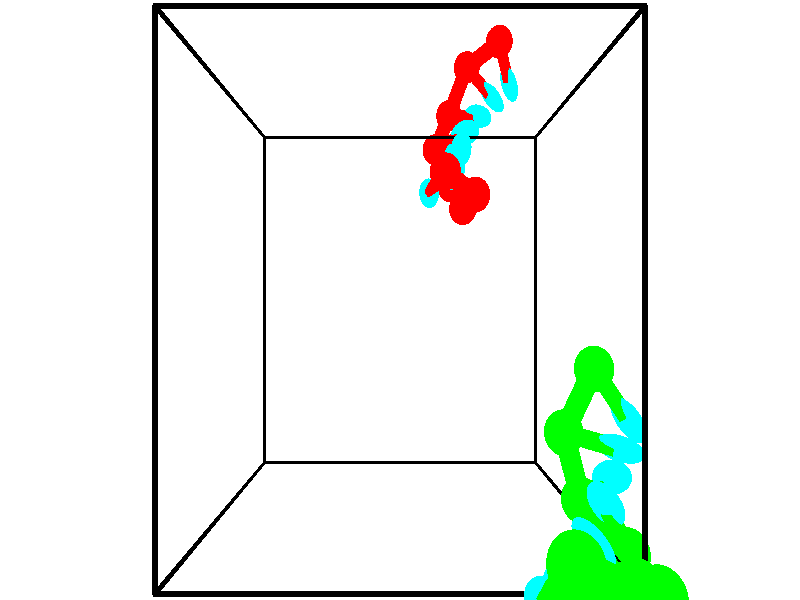 // switches for output
#declare DRAW_BASES = 1; // possible values are 0, 1; only relevant for DNA ribbons
#declare DRAW_BASES_TYPE = 3; // possible values are 1, 2, 3; only relevant for DNA ribbons
#declare DRAW_FOG = 0; // set to 1 to enable fog

#include "colors.inc"

#include "transforms.inc"
background { rgb <1, 1, 1>}

#default {
   normal{
       ripples 0.25
       frequency 0.20
       turbulence 0.2
       lambda 5
   }
	finish {
		phong 0.1
		phong_size 40.
	}
}

// original window dimensions: 1024x640


// camera settings

camera {
	sky <-0, 1, 0>
	up <-0, 1, 0>
	right 1.6 * <1, 0, 0>
	location <2.5, 2.5, 11.1562>
	look_at <2.5, 2.5, 2.5>
	direction <0, 0, -8.6562>
	angle 67.0682
}


# declare cpy_camera_pos = <2.5, 2.5, 11.1562>;
# if (DRAW_FOG = 1)
fog {
	fog_type 2
	up vnormalize(cpy_camera_pos)
	color rgbt<1,1,1,0.3>
	distance 1e-5
	fog_alt 3e-3
	fog_offset 4
}
# end


// LIGHTS

# declare lum = 6;
global_settings {
	ambient_light rgb lum * <0.05, 0.05, 0.05>
	max_trace_level 15
}# declare cpy_direct_light_amount = 0.25;
light_source
{	1000 * <-1, -1, 1>,
	rgb lum * cpy_direct_light_amount
	parallel
}

light_source
{	1000 * <1, 1, -1>,
	rgb lum * cpy_direct_light_amount
	parallel
}

// strand 0

// nucleotide -1

// particle -1
sphere {
	<3.228760, 4.225368, 1.435915> 0.250000
	pigment { color rgbt <1,0,0,0> }
	no_shadow
}
cylinder {
	<3.095491, 4.109810, 1.076908>,  <3.015530, 4.040475, 0.861504>, 0.100000
	pigment { color rgbt <1,0,0,0> }
	no_shadow
}
cylinder {
	<3.095491, 4.109810, 1.076908>,  <3.228760, 4.225368, 1.435915>, 0.100000
	pigment { color rgbt <1,0,0,0> }
	no_shadow
}

// particle -1
sphere {
	<3.095491, 4.109810, 1.076908> 0.100000
	pigment { color rgbt <1,0,0,0> }
	no_shadow
}
sphere {
	0, 1
	scale<0.080000,0.200000,0.300000>
	matrix <0.772362, 0.462348, -0.435535,
		0.540789, -0.838316, 0.069092,
		-0.333171, -0.288897, -0.897516,
		2.995540, 4.023141, 0.807653>
	pigment { color rgbt <0,1,1,0> }
	no_shadow
}
cylinder {
	<3.771925, 3.982021, 0.953340>,  <3.228760, 4.225368, 1.435915>, 0.130000
	pigment { color rgbt <1,0,0,0> }
	no_shadow
}

// nucleotide -1

// particle -1
sphere {
	<3.771925, 3.982021, 0.953340> 0.250000
	pigment { color rgbt <1,0,0,0> }
	no_shadow
}
cylinder {
	<3.479753, 4.169157, 0.754303>,  <3.304451, 4.281439, 0.634881>, 0.100000
	pigment { color rgbt <1,0,0,0> }
	no_shadow
}
cylinder {
	<3.479753, 4.169157, 0.754303>,  <3.771925, 3.982021, 0.953340>, 0.100000
	pigment { color rgbt <1,0,0,0> }
	no_shadow
}

// particle -1
sphere {
	<3.479753, 4.169157, 0.754303> 0.100000
	pigment { color rgbt <1,0,0,0> }
	no_shadow
}
sphere {
	0, 1
	scale<0.080000,0.200000,0.300000>
	matrix <0.681974, 0.539289, -0.494043,
		0.037213, -0.700209, -0.712968,
		-0.730429, 0.467840, -0.497593,
		3.260625, 4.309509, 0.605025>
	pigment { color rgbt <0,1,1,0> }
	no_shadow
}
cylinder {
	<3.645984, 3.888944, 0.156305>,  <3.771925, 3.982021, 0.953340>, 0.130000
	pigment { color rgbt <1,0,0,0> }
	no_shadow
}

// nucleotide -1

// particle -1
sphere {
	<3.645984, 3.888944, 0.156305> 0.250000
	pigment { color rgbt <1,0,0,0> }
	no_shadow
}
cylinder {
	<3.548498, 4.256153, 0.281420>,  <3.490007, 4.476479, 0.356489>, 0.100000
	pigment { color rgbt <1,0,0,0> }
	no_shadow
}
cylinder {
	<3.548498, 4.256153, 0.281420>,  <3.645984, 3.888944, 0.156305>, 0.100000
	pigment { color rgbt <1,0,0,0> }
	no_shadow
}

// particle -1
sphere {
	<3.548498, 4.256153, 0.281420> 0.100000
	pigment { color rgbt <1,0,0,0> }
	no_shadow
}
sphere {
	0, 1
	scale<0.080000,0.200000,0.300000>
	matrix <0.611233, 0.395790, -0.685379,
		-0.752992, 0.024150, -0.657586,
		-0.243714, 0.918023, 0.312788,
		3.475384, 4.531560, 0.375256>
	pigment { color rgbt <0,1,1,0> }
	no_shadow
}
cylinder {
	<3.465395, 4.311382, -0.392959>,  <3.645984, 3.888944, 0.156305>, 0.130000
	pigment { color rgbt <1,0,0,0> }
	no_shadow
}

// nucleotide -1

// particle -1
sphere {
	<3.465395, 4.311382, -0.392959> 0.250000
	pigment { color rgbt <1,0,0,0> }
	no_shadow
}
cylinder {
	<3.551855, 4.587715, -0.116980>,  <3.603731, 4.753515, 0.048608>, 0.100000
	pigment { color rgbt <1,0,0,0> }
	no_shadow
}
cylinder {
	<3.551855, 4.587715, -0.116980>,  <3.465395, 4.311382, -0.392959>, 0.100000
	pigment { color rgbt <1,0,0,0> }
	no_shadow
}

// particle -1
sphere {
	<3.551855, 4.587715, -0.116980> 0.100000
	pigment { color rgbt <1,0,0,0> }
	no_shadow
}
sphere {
	0, 1
	scale<0.080000,0.200000,0.300000>
	matrix <0.539722, 0.504326, -0.674059,
		-0.813621, 0.518078, -0.263847,
		0.216150, 0.690833, 0.689949,
		3.616700, 4.794965, 0.090005>
	pigment { color rgbt <0,1,1,0> }
	no_shadow
}
cylinder {
	<3.189034, 4.929840, -0.567393>,  <3.465395, 4.311382, -0.392959>, 0.130000
	pigment { color rgbt <1,0,0,0> }
	no_shadow
}

// nucleotide -1

// particle -1
sphere {
	<3.189034, 4.929840, -0.567393> 0.250000
	pigment { color rgbt <1,0,0,0> }
	no_shadow
}
cylinder {
	<3.489809, 5.026976, -0.322243>,  <3.670274, 5.085257, -0.175152>, 0.100000
	pigment { color rgbt <1,0,0,0> }
	no_shadow
}
cylinder {
	<3.489809, 5.026976, -0.322243>,  <3.189034, 4.929840, -0.567393>, 0.100000
	pigment { color rgbt <1,0,0,0> }
	no_shadow
}

// particle -1
sphere {
	<3.489809, 5.026976, -0.322243> 0.100000
	pigment { color rgbt <1,0,0,0> }
	no_shadow
}
sphere {
	0, 1
	scale<0.080000,0.200000,0.300000>
	matrix <0.399816, 0.571194, -0.716857,
		-0.524153, 0.784070, 0.332412,
		0.751938, 0.242839, 0.612877,
		3.715390, 5.099827, -0.138380>
	pigment { color rgbt <0,1,1,0> }
	no_shadow
}
cylinder {
	<3.469705, 5.546390, -0.817945>,  <3.189034, 4.929840, -0.567393>, 0.130000
	pigment { color rgbt <1,0,0,0> }
	no_shadow
}

// nucleotide -1

// particle -1
sphere {
	<3.469705, 5.546390, -0.817945> 0.250000
	pigment { color rgbt <1,0,0,0> }
	no_shadow
}
cylinder {
	<3.764997, 5.475903, -0.557495>,  <3.942173, 5.433610, -0.401225>, 0.100000
	pigment { color rgbt <1,0,0,0> }
	no_shadow
}
cylinder {
	<3.764997, 5.475903, -0.557495>,  <3.469705, 5.546390, -0.817945>, 0.100000
	pigment { color rgbt <1,0,0,0> }
	no_shadow
}

// particle -1
sphere {
	<3.764997, 5.475903, -0.557495> 0.100000
	pigment { color rgbt <1,0,0,0> }
	no_shadow
}
sphere {
	0, 1
	scale<0.080000,0.200000,0.300000>
	matrix <0.594785, 0.625379, -0.505106,
		-0.318191, 0.760164, 0.566486,
		0.738231, -0.176218, 0.651124,
		3.986467, 5.423037, -0.362158>
	pigment { color rgbt <0,1,1,0> }
	no_shadow
}
cylinder {
	<3.793848, 6.258486, -0.555390>,  <3.469705, 5.546390, -0.817945>, 0.130000
	pigment { color rgbt <1,0,0,0> }
	no_shadow
}

// nucleotide -1

// particle -1
sphere {
	<3.793848, 6.258486, -0.555390> 0.250000
	pigment { color rgbt <1,0,0,0> }
	no_shadow
}
cylinder {
	<4.065758, 5.969345, -0.505766>,  <4.228904, 5.795860, -0.475992>, 0.100000
	pigment { color rgbt <1,0,0,0> }
	no_shadow
}
cylinder {
	<4.065758, 5.969345, -0.505766>,  <3.793848, 6.258486, -0.555390>, 0.100000
	pigment { color rgbt <1,0,0,0> }
	no_shadow
}

// particle -1
sphere {
	<4.065758, 5.969345, -0.505766> 0.100000
	pigment { color rgbt <1,0,0,0> }
	no_shadow
}
sphere {
	0, 1
	scale<0.080000,0.200000,0.300000>
	matrix <0.704162, 0.595950, -0.386003,
		0.205091, 0.349753, 0.914117,
		0.679774, -0.722853, 0.124059,
		4.269690, 5.752489, -0.468548>
	pigment { color rgbt <0,1,1,0> }
	no_shadow
}
cylinder {
	<4.366592, 6.546162, -0.196278>,  <3.793848, 6.258486, -0.555390>, 0.130000
	pigment { color rgbt <1,0,0,0> }
	no_shadow
}

// nucleotide -1

// particle -1
sphere {
	<4.366592, 6.546162, -0.196278> 0.250000
	pigment { color rgbt <1,0,0,0> }
	no_shadow
}
cylinder {
	<4.507204, 6.224045, -0.387247>,  <4.591571, 6.030775, -0.501828>, 0.100000
	pigment { color rgbt <1,0,0,0> }
	no_shadow
}
cylinder {
	<4.507204, 6.224045, -0.387247>,  <4.366592, 6.546162, -0.196278>, 0.100000
	pigment { color rgbt <1,0,0,0> }
	no_shadow
}

// particle -1
sphere {
	<4.507204, 6.224045, -0.387247> 0.100000
	pigment { color rgbt <1,0,0,0> }
	no_shadow
}
sphere {
	0, 1
	scale<0.080000,0.200000,0.300000>
	matrix <0.739732, 0.551491, -0.385556,
		0.573779, -0.217630, 0.789566,
		0.351530, -0.805292, -0.477422,
		4.612663, 5.982457, -0.530474>
	pigment { color rgbt <0,1,1,0> }
	no_shadow
}
// strand 1

// nucleotide -1

// particle -1
sphere {
	<5.023489, 1.753188, 3.301600> 0.250000
	pigment { color rgbt <0,1,0,0> }
	no_shadow
}
cylinder {
	<5.269573, 1.439825, 3.336900>,  <5.417224, 1.251807, 3.358080>, 0.100000
	pigment { color rgbt <0,1,0,0> }
	no_shadow
}
cylinder {
	<5.269573, 1.439825, 3.336900>,  <5.023489, 1.753188, 3.301600>, 0.100000
	pigment { color rgbt <0,1,0,0> }
	no_shadow
}

// particle -1
sphere {
	<5.269573, 1.439825, 3.336900> 0.100000
	pigment { color rgbt <0,1,0,0> }
	no_shadow
}
sphere {
	0, 1
	scale<0.080000,0.200000,0.300000>
	matrix <-0.694222, -0.485296, 0.531548,
		-0.373590, -0.388282, -0.842418,
		0.615213, -0.783406, 0.088252,
		5.454137, 1.204803, 3.363375>
	pigment { color rgbt <0,1,1,0> }
	no_shadow
}
cylinder {
	<4.633796, 1.058709, 3.289307>,  <5.023489, 1.753188, 3.301600>, 0.130000
	pigment { color rgbt <0,1,0,0> }
	no_shadow
}

// nucleotide -1

// particle -1
sphere {
	<4.633796, 1.058709, 3.289307> 0.250000
	pigment { color rgbt <0,1,0,0> }
	no_shadow
}
cylinder {
	<4.986164, 0.995424, 3.467721>,  <5.197585, 0.957453, 3.574769>, 0.100000
	pigment { color rgbt <0,1,0,0> }
	no_shadow
}
cylinder {
	<4.986164, 0.995424, 3.467721>,  <4.633796, 1.058709, 3.289307>, 0.100000
	pigment { color rgbt <0,1,0,0> }
	no_shadow
}

// particle -1
sphere {
	<4.986164, 0.995424, 3.467721> 0.100000
	pigment { color rgbt <0,1,0,0> }
	no_shadow
}
sphere {
	0, 1
	scale<0.080000,0.200000,0.300000>
	matrix <-0.432560, -0.651552, 0.623195,
		0.192019, -0.741922, -0.642402,
		0.880920, -0.158212, 0.446036,
		5.250440, 0.947961, 3.601532>
	pigment { color rgbt <0,1,1,0> }
	no_shadow
}
cylinder {
	<4.837250, 0.347226, 3.362459>,  <4.633796, 1.058709, 3.289307>, 0.130000
	pigment { color rgbt <0,1,0,0> }
	no_shadow
}

// nucleotide -1

// particle -1
sphere {
	<4.837250, 0.347226, 3.362459> 0.250000
	pigment { color rgbt <0,1,0,0> }
	no_shadow
}
cylinder {
	<4.951912, 0.563998, 3.678469>,  <5.020709, 0.694062, 3.868075>, 0.100000
	pigment { color rgbt <0,1,0,0> }
	no_shadow
}
cylinder {
	<4.951912, 0.563998, 3.678469>,  <4.837250, 0.347226, 3.362459>, 0.100000
	pigment { color rgbt <0,1,0,0> }
	no_shadow
}

// particle -1
sphere {
	<4.951912, 0.563998, 3.678469> 0.100000
	pigment { color rgbt <0,1,0,0> }
	no_shadow
}
sphere {
	0, 1
	scale<0.080000,0.200000,0.300000>
	matrix <-0.540131, -0.589658, 0.600468,
		0.791258, -0.598844, 0.123686,
		0.286654, 0.541932, 0.790025,
		5.037908, 0.726578, 3.915476>
	pigment { color rgbt <0,1,1,0> }
	no_shadow
}
cylinder {
	<5.212943, -0.011055, 3.979112>,  <4.837250, 0.347226, 3.362459>, 0.130000
	pigment { color rgbt <0,1,0,0> }
	no_shadow
}

// nucleotide -1

// particle -1
sphere {
	<5.212943, -0.011055, 3.979112> 0.250000
	pigment { color rgbt <0,1,0,0> }
	no_shadow
}
cylinder {
	<5.013813, 0.306544, 4.118676>,  <4.894335, 0.497104, 4.202415>, 0.100000
	pigment { color rgbt <0,1,0,0> }
	no_shadow
}
cylinder {
	<5.013813, 0.306544, 4.118676>,  <5.212943, -0.011055, 3.979112>, 0.100000
	pigment { color rgbt <0,1,0,0> }
	no_shadow
}

// particle -1
sphere {
	<5.013813, 0.306544, 4.118676> 0.100000
	pigment { color rgbt <0,1,0,0> }
	no_shadow
}
sphere {
	0, 1
	scale<0.080000,0.200000,0.300000>
	matrix <-0.495164, -0.590501, 0.637276,
		0.712029, 0.144483, 0.687124,
		-0.497824, 0.793998, 0.348911,
		4.864466, 0.544744, 4.223350>
	pigment { color rgbt <0,1,1,0> }
	no_shadow
}
cylinder {
	<5.075807, -0.259292, 4.650274>,  <5.212943, -0.011055, 3.979112>, 0.130000
	pigment { color rgbt <0,1,0,0> }
	no_shadow
}

// nucleotide -1

// particle -1
sphere {
	<5.075807, -0.259292, 4.650274> 0.250000
	pigment { color rgbt <0,1,0,0> }
	no_shadow
}
cylinder {
	<4.818367, 0.038979, 4.581285>,  <4.663903, 0.217941, 4.539891>, 0.100000
	pigment { color rgbt <0,1,0,0> }
	no_shadow
}
cylinder {
	<4.818367, 0.038979, 4.581285>,  <5.075807, -0.259292, 4.650274>, 0.100000
	pigment { color rgbt <0,1,0,0> }
	no_shadow
}

// particle -1
sphere {
	<4.818367, 0.038979, 4.581285> 0.100000
	pigment { color rgbt <0,1,0,0> }
	no_shadow
}
sphere {
	0, 1
	scale<0.080000,0.200000,0.300000>
	matrix <-0.667359, -0.436422, 0.603463,
		0.374717, 0.503490, 0.778515,
		-0.643599, 0.745677, -0.172474,
		4.625288, 0.262682, 4.529542>
	pigment { color rgbt <0,1,1,0> }
	no_shadow
}
cylinder {
	<5.035250, 0.089333, 5.279515>,  <5.075807, -0.259292, 4.650274>, 0.130000
	pigment { color rgbt <0,1,0,0> }
	no_shadow
}

// nucleotide -1

// particle -1
sphere {
	<5.035250, 0.089333, 5.279515> 0.250000
	pigment { color rgbt <0,1,0,0> }
	no_shadow
}
cylinder {
	<4.697021, 0.149762, 5.074698>,  <4.494084, 0.186020, 4.951808>, 0.100000
	pigment { color rgbt <0,1,0,0> }
	no_shadow
}
cylinder {
	<4.697021, 0.149762, 5.074698>,  <5.035250, 0.089333, 5.279515>, 0.100000
	pigment { color rgbt <0,1,0,0> }
	no_shadow
}

// particle -1
sphere {
	<4.697021, 0.149762, 5.074698> 0.100000
	pigment { color rgbt <0,1,0,0> }
	no_shadow
}
sphere {
	0, 1
	scale<0.080000,0.200000,0.300000>
	matrix <-0.531812, -0.322353, 0.783112,
		-0.046750, 0.934486, 0.352916,
		-0.845571, 0.151074, -0.512041,
		4.443350, 0.195084, 4.921086>
	pigment { color rgbt <0,1,1,0> }
	no_shadow
}
cylinder {
	<4.623121, 0.314829, 5.756052>,  <5.035250, 0.089333, 5.279515>, 0.130000
	pigment { color rgbt <0,1,0,0> }
	no_shadow
}

// nucleotide -1

// particle -1
sphere {
	<4.623121, 0.314829, 5.756052> 0.250000
	pigment { color rgbt <0,1,0,0> }
	no_shadow
}
cylinder {
	<4.361210, 0.233330, 5.464916>,  <4.204063, 0.184430, 5.290235>, 0.100000
	pigment { color rgbt <0,1,0,0> }
	no_shadow
}
cylinder {
	<4.361210, 0.233330, 5.464916>,  <4.623121, 0.314829, 5.756052>, 0.100000
	pigment { color rgbt <0,1,0,0> }
	no_shadow
}

// particle -1
sphere {
	<4.361210, 0.233330, 5.464916> 0.100000
	pigment { color rgbt <0,1,0,0> }
	no_shadow
}
sphere {
	0, 1
	scale<0.080000,0.200000,0.300000>
	matrix <-0.636990, -0.369575, 0.676504,
		-0.406828, 0.906587, 0.112204,
		-0.654778, -0.203748, -0.727841,
		4.164776, 0.172205, 5.246564>
	pigment { color rgbt <0,1,1,0> }
	no_shadow
}
cylinder {
	<4.005253, 0.605307, 6.002646>,  <4.623121, 0.314829, 5.756052>, 0.130000
	pigment { color rgbt <0,1,0,0> }
	no_shadow
}

// nucleotide -1

// particle -1
sphere {
	<4.005253, 0.605307, 6.002646> 0.250000
	pigment { color rgbt <0,1,0,0> }
	no_shadow
}
cylinder {
	<3.915333, 0.338940, 5.718106>,  <3.861380, 0.179119, 5.547382>, 0.100000
	pigment { color rgbt <0,1,0,0> }
	no_shadow
}
cylinder {
	<3.915333, 0.338940, 5.718106>,  <4.005253, 0.605307, 6.002646>, 0.100000
	pigment { color rgbt <0,1,0,0> }
	no_shadow
}

// particle -1
sphere {
	<3.915333, 0.338940, 5.718106> 0.100000
	pigment { color rgbt <0,1,0,0> }
	no_shadow
}
sphere {
	0, 1
	scale<0.080000,0.200000,0.300000>
	matrix <-0.751284, -0.346443, 0.561738,
		-0.620513, 0.660705, -0.422412,
		-0.224802, -0.665918, -0.711350,
		3.847892, 0.139164, 5.504702>
	pigment { color rgbt <0,1,1,0> }
	no_shadow
}
// box output
cylinder {
	<0.000000, 0.000000, 0.000000>,  <5.000000, 0.000000, 0.000000>, 0.025000
	pigment { color rgbt <0,0,0,0> }
	no_shadow
}
cylinder {
	<0.000000, 0.000000, 0.000000>,  <0.000000, 5.000000, 0.000000>, 0.025000
	pigment { color rgbt <0,0,0,0> }
	no_shadow
}
cylinder {
	<0.000000, 0.000000, 0.000000>,  <0.000000, 0.000000, 5.000000>, 0.025000
	pigment { color rgbt <0,0,0,0> }
	no_shadow
}
cylinder {
	<5.000000, 5.000000, 5.000000>,  <0.000000, 5.000000, 5.000000>, 0.025000
	pigment { color rgbt <0,0,0,0> }
	no_shadow
}
cylinder {
	<5.000000, 5.000000, 5.000000>,  <5.000000, 0.000000, 5.000000>, 0.025000
	pigment { color rgbt <0,0,0,0> }
	no_shadow
}
cylinder {
	<5.000000, 5.000000, 5.000000>,  <5.000000, 5.000000, 0.000000>, 0.025000
	pigment { color rgbt <0,0,0,0> }
	no_shadow
}
cylinder {
	<0.000000, 0.000000, 5.000000>,  <0.000000, 5.000000, 5.000000>, 0.025000
	pigment { color rgbt <0,0,0,0> }
	no_shadow
}
cylinder {
	<0.000000, 0.000000, 5.000000>,  <5.000000, 0.000000, 5.000000>, 0.025000
	pigment { color rgbt <0,0,0,0> }
	no_shadow
}
cylinder {
	<5.000000, 5.000000, 0.000000>,  <0.000000, 5.000000, 0.000000>, 0.025000
	pigment { color rgbt <0,0,0,0> }
	no_shadow
}
cylinder {
	<5.000000, 5.000000, 0.000000>,  <5.000000, 0.000000, 0.000000>, 0.025000
	pigment { color rgbt <0,0,0,0> }
	no_shadow
}
cylinder {
	<5.000000, 0.000000, 5.000000>,  <5.000000, 0.000000, 0.000000>, 0.025000
	pigment { color rgbt <0,0,0,0> }
	no_shadow
}
cylinder {
	<0.000000, 5.000000, 0.000000>,  <0.000000, 5.000000, 5.000000>, 0.025000
	pigment { color rgbt <0,0,0,0> }
	no_shadow
}
// end of box output
